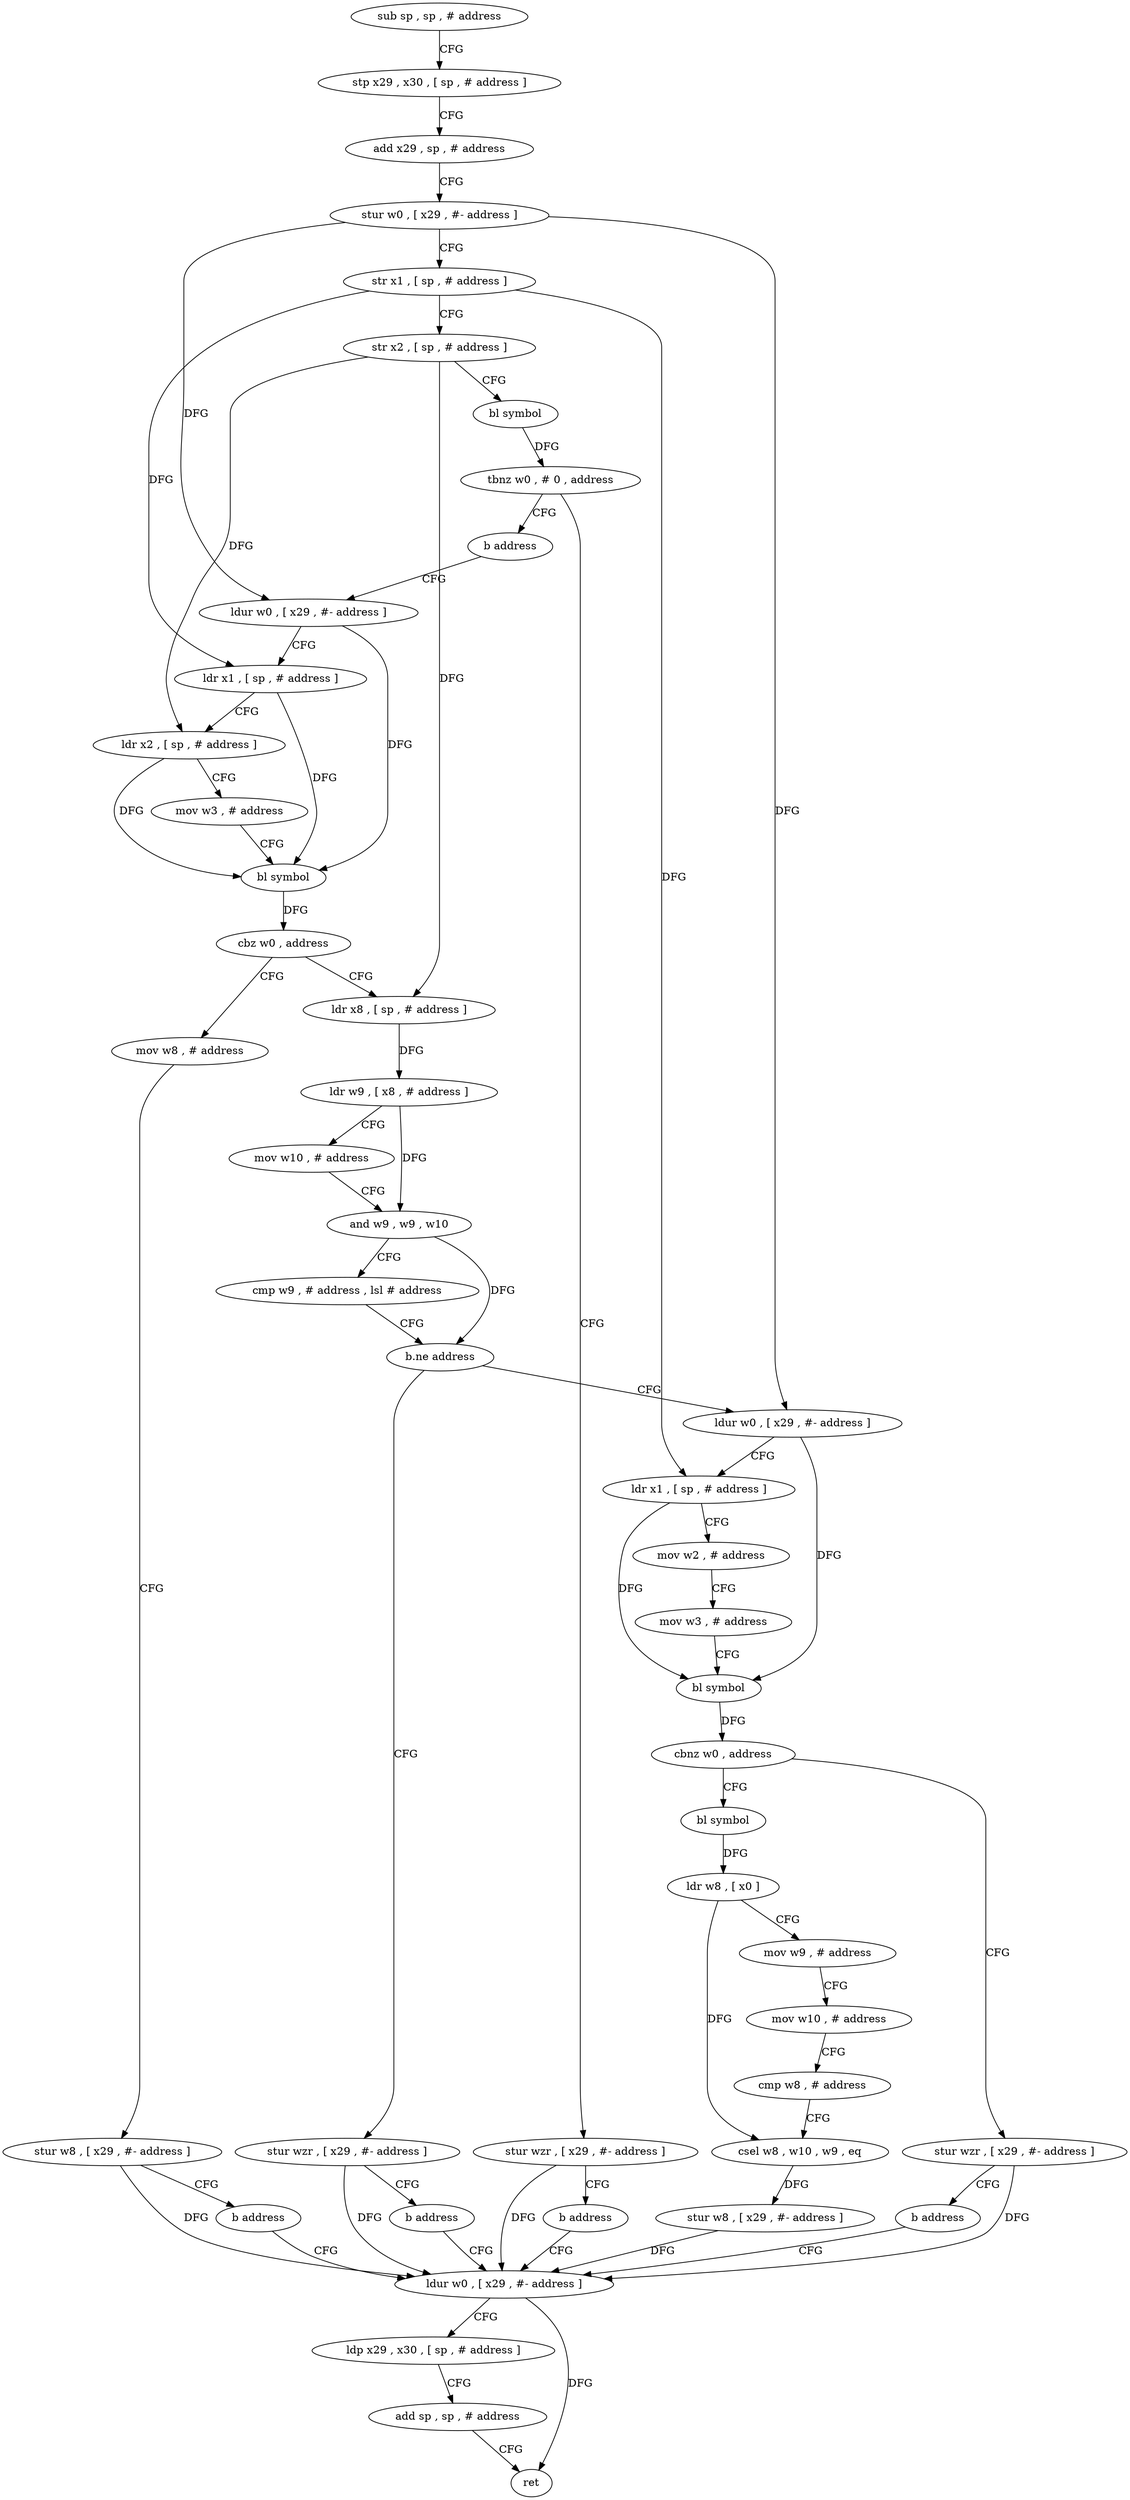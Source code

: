 digraph "func" {
"4213900" [label = "sub sp , sp , # address" ]
"4213904" [label = "stp x29 , x30 , [ sp , # address ]" ]
"4213908" [label = "add x29 , sp , # address" ]
"4213912" [label = "stur w0 , [ x29 , #- address ]" ]
"4213916" [label = "str x1 , [ sp , # address ]" ]
"4213920" [label = "str x2 , [ sp , # address ]" ]
"4213924" [label = "bl symbol" ]
"4213928" [label = "tbnz w0 , # 0 , address" ]
"4213936" [label = "stur wzr , [ x29 , #- address ]" ]
"4213932" [label = "b address" ]
"4213940" [label = "b address" ]
"4214072" [label = "ldur w0 , [ x29 , #- address ]" ]
"4213944" [label = "ldur w0 , [ x29 , #- address ]" ]
"4214076" [label = "ldp x29 , x30 , [ sp , # address ]" ]
"4214080" [label = "add sp , sp , # address" ]
"4214084" [label = "ret" ]
"4213948" [label = "ldr x1 , [ sp , # address ]" ]
"4213952" [label = "ldr x2 , [ sp , # address ]" ]
"4213956" [label = "mov w3 , # address" ]
"4213960" [label = "bl symbol" ]
"4213964" [label = "cbz w0 , address" ]
"4213980" [label = "ldr x8 , [ sp , # address ]" ]
"4213968" [label = "mov w8 , # address" ]
"4213984" [label = "ldr w9 , [ x8 , # address ]" ]
"4213988" [label = "mov w10 , # address" ]
"4213992" [label = "and w9 , w9 , w10" ]
"4213996" [label = "cmp w9 , # address , lsl # address" ]
"4214000" [label = "b.ne address" ]
"4214012" [label = "ldur w0 , [ x29 , #- address ]" ]
"4214004" [label = "stur wzr , [ x29 , #- address ]" ]
"4213972" [label = "stur w8 , [ x29 , #- address ]" ]
"4213976" [label = "b address" ]
"4214016" [label = "ldr x1 , [ sp , # address ]" ]
"4214020" [label = "mov w2 , # address" ]
"4214024" [label = "mov w3 , # address" ]
"4214028" [label = "bl symbol" ]
"4214032" [label = "cbnz w0 , address" ]
"4214044" [label = "bl symbol" ]
"4214036" [label = "stur wzr , [ x29 , #- address ]" ]
"4214008" [label = "b address" ]
"4214048" [label = "ldr w8 , [ x0 ]" ]
"4214052" [label = "mov w9 , # address" ]
"4214056" [label = "mov w10 , # address" ]
"4214060" [label = "cmp w8 , # address" ]
"4214064" [label = "csel w8 , w10 , w9 , eq" ]
"4214068" [label = "stur w8 , [ x29 , #- address ]" ]
"4214040" [label = "b address" ]
"4213900" -> "4213904" [ label = "CFG" ]
"4213904" -> "4213908" [ label = "CFG" ]
"4213908" -> "4213912" [ label = "CFG" ]
"4213912" -> "4213916" [ label = "CFG" ]
"4213912" -> "4213944" [ label = "DFG" ]
"4213912" -> "4214012" [ label = "DFG" ]
"4213916" -> "4213920" [ label = "CFG" ]
"4213916" -> "4213948" [ label = "DFG" ]
"4213916" -> "4214016" [ label = "DFG" ]
"4213920" -> "4213924" [ label = "CFG" ]
"4213920" -> "4213952" [ label = "DFG" ]
"4213920" -> "4213980" [ label = "DFG" ]
"4213924" -> "4213928" [ label = "DFG" ]
"4213928" -> "4213936" [ label = "CFG" ]
"4213928" -> "4213932" [ label = "CFG" ]
"4213936" -> "4213940" [ label = "CFG" ]
"4213936" -> "4214072" [ label = "DFG" ]
"4213932" -> "4213944" [ label = "CFG" ]
"4213940" -> "4214072" [ label = "CFG" ]
"4214072" -> "4214076" [ label = "CFG" ]
"4214072" -> "4214084" [ label = "DFG" ]
"4213944" -> "4213948" [ label = "CFG" ]
"4213944" -> "4213960" [ label = "DFG" ]
"4214076" -> "4214080" [ label = "CFG" ]
"4214080" -> "4214084" [ label = "CFG" ]
"4213948" -> "4213952" [ label = "CFG" ]
"4213948" -> "4213960" [ label = "DFG" ]
"4213952" -> "4213956" [ label = "CFG" ]
"4213952" -> "4213960" [ label = "DFG" ]
"4213956" -> "4213960" [ label = "CFG" ]
"4213960" -> "4213964" [ label = "DFG" ]
"4213964" -> "4213980" [ label = "CFG" ]
"4213964" -> "4213968" [ label = "CFG" ]
"4213980" -> "4213984" [ label = "DFG" ]
"4213968" -> "4213972" [ label = "CFG" ]
"4213984" -> "4213988" [ label = "CFG" ]
"4213984" -> "4213992" [ label = "DFG" ]
"4213988" -> "4213992" [ label = "CFG" ]
"4213992" -> "4213996" [ label = "CFG" ]
"4213992" -> "4214000" [ label = "DFG" ]
"4213996" -> "4214000" [ label = "CFG" ]
"4214000" -> "4214012" [ label = "CFG" ]
"4214000" -> "4214004" [ label = "CFG" ]
"4214012" -> "4214016" [ label = "CFG" ]
"4214012" -> "4214028" [ label = "DFG" ]
"4214004" -> "4214008" [ label = "CFG" ]
"4214004" -> "4214072" [ label = "DFG" ]
"4213972" -> "4213976" [ label = "CFG" ]
"4213972" -> "4214072" [ label = "DFG" ]
"4213976" -> "4214072" [ label = "CFG" ]
"4214016" -> "4214020" [ label = "CFG" ]
"4214016" -> "4214028" [ label = "DFG" ]
"4214020" -> "4214024" [ label = "CFG" ]
"4214024" -> "4214028" [ label = "CFG" ]
"4214028" -> "4214032" [ label = "DFG" ]
"4214032" -> "4214044" [ label = "CFG" ]
"4214032" -> "4214036" [ label = "CFG" ]
"4214044" -> "4214048" [ label = "DFG" ]
"4214036" -> "4214040" [ label = "CFG" ]
"4214036" -> "4214072" [ label = "DFG" ]
"4214008" -> "4214072" [ label = "CFG" ]
"4214048" -> "4214052" [ label = "CFG" ]
"4214048" -> "4214064" [ label = "DFG" ]
"4214052" -> "4214056" [ label = "CFG" ]
"4214056" -> "4214060" [ label = "CFG" ]
"4214060" -> "4214064" [ label = "CFG" ]
"4214064" -> "4214068" [ label = "DFG" ]
"4214068" -> "4214072" [ label = "DFG" ]
"4214040" -> "4214072" [ label = "CFG" ]
}
